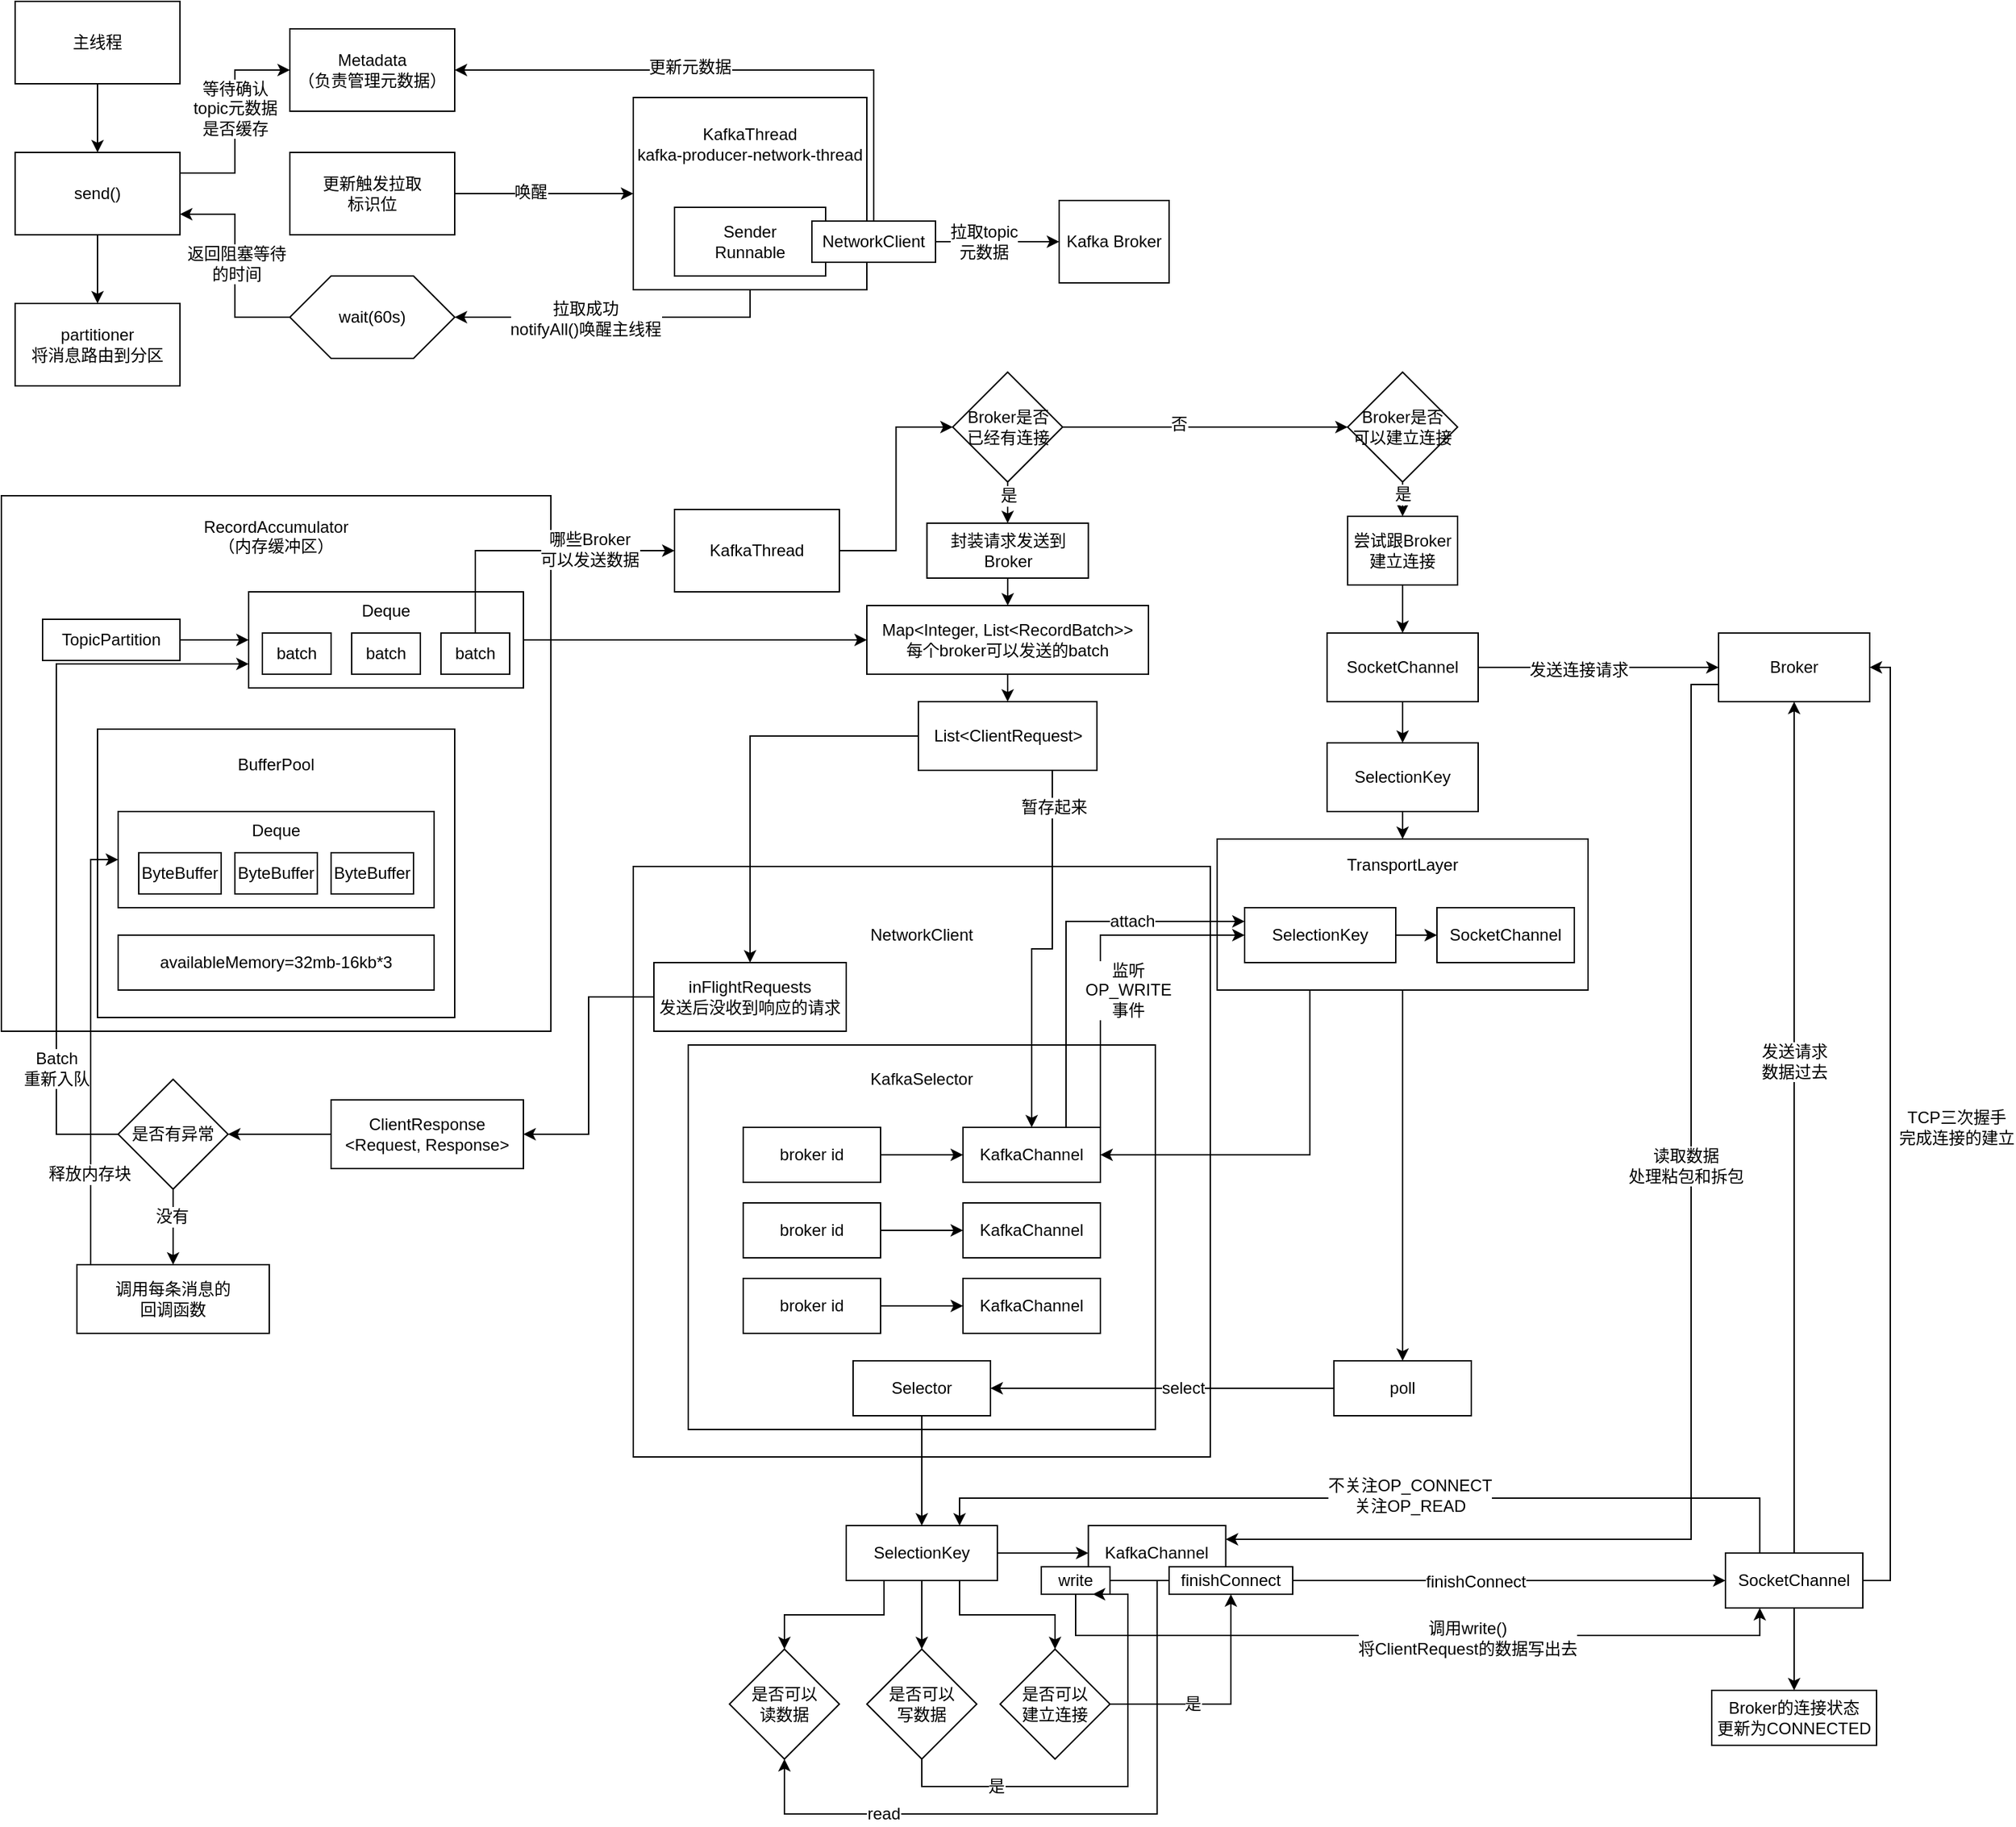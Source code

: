 <mxfile version="12.7.0" type="github">
  <diagram id="h-DrrQ5Byr-y1sNQf9Lj" name="第 1 页">
    <mxGraphModel dx="1221" dy="645" grid="1" gridSize="10" guides="1" tooltips="1" connect="1" arrows="1" fold="1" page="1" pageScale="1" pageWidth="827" pageHeight="1169" math="0" shadow="0">
      <root>
        <mxCell id="0"/>
        <mxCell id="1" parent="0"/>
        <mxCell id="YYpQxiLuEJbkuMb4xX9M-3" style="edgeStyle=orthogonalEdgeStyle;rounded=0;orthogonalLoop=1;jettySize=auto;html=1;entryX=0.5;entryY=0;entryDx=0;entryDy=0;" edge="1" parent="1" source="YYpQxiLuEJbkuMb4xX9M-1" target="YYpQxiLuEJbkuMb4xX9M-2">
          <mxGeometry relative="1" as="geometry"/>
        </mxCell>
        <mxCell id="YYpQxiLuEJbkuMb4xX9M-1" value="主线程" style="rounded=0;whiteSpace=wrap;html=1;" vertex="1" parent="1">
          <mxGeometry x="30" y="30" width="120" height="60" as="geometry"/>
        </mxCell>
        <mxCell id="YYpQxiLuEJbkuMb4xX9M-5" style="edgeStyle=orthogonalEdgeStyle;rounded=0;orthogonalLoop=1;jettySize=auto;html=1;" edge="1" parent="1" source="YYpQxiLuEJbkuMb4xX9M-2" target="YYpQxiLuEJbkuMb4xX9M-4">
          <mxGeometry relative="1" as="geometry"/>
        </mxCell>
        <mxCell id="YYpQxiLuEJbkuMb4xX9M-9" style="edgeStyle=orthogonalEdgeStyle;rounded=0;orthogonalLoop=1;jettySize=auto;html=1;exitX=1;exitY=0.25;exitDx=0;exitDy=0;entryX=0;entryY=0.5;entryDx=0;entryDy=0;" edge="1" parent="1" source="YYpQxiLuEJbkuMb4xX9M-2" target="YYpQxiLuEJbkuMb4xX9M-6">
          <mxGeometry relative="1" as="geometry"/>
        </mxCell>
        <mxCell id="YYpQxiLuEJbkuMb4xX9M-10" value="等待确认&lt;br&gt;topic元数据&lt;br&gt;是否缓存" style="text;html=1;align=center;verticalAlign=middle;resizable=0;points=[];labelBackgroundColor=#ffffff;" vertex="1" connectable="0" parent="YYpQxiLuEJbkuMb4xX9M-9">
          <mxGeometry x="0.13" relative="1" as="geometry">
            <mxPoint as="offset"/>
          </mxGeometry>
        </mxCell>
        <mxCell id="YYpQxiLuEJbkuMb4xX9M-2" value="send()" style="rounded=0;whiteSpace=wrap;html=1;" vertex="1" parent="1">
          <mxGeometry x="30" y="140" width="120" height="60" as="geometry"/>
        </mxCell>
        <mxCell id="YYpQxiLuEJbkuMb4xX9M-4" value="partitioner&lt;br&gt;将消息路由到分区" style="rounded=0;whiteSpace=wrap;html=1;" vertex="1" parent="1">
          <mxGeometry x="30" y="250" width="120" height="60" as="geometry"/>
        </mxCell>
        <mxCell id="YYpQxiLuEJbkuMb4xX9M-6" value="Metadata&lt;br&gt;（负责管理元数据）" style="rounded=0;whiteSpace=wrap;html=1;" vertex="1" parent="1">
          <mxGeometry x="230" y="50" width="120" height="60" as="geometry"/>
        </mxCell>
        <mxCell id="YYpQxiLuEJbkuMb4xX9M-21" style="edgeStyle=orthogonalEdgeStyle;rounded=0;orthogonalLoop=1;jettySize=auto;html=1;entryX=0;entryY=0.5;entryDx=0;entryDy=0;" edge="1" parent="1" source="YYpQxiLuEJbkuMb4xX9M-7" target="YYpQxiLuEJbkuMb4xX9M-13">
          <mxGeometry relative="1" as="geometry"/>
        </mxCell>
        <mxCell id="YYpQxiLuEJbkuMb4xX9M-22" value="唤醒" style="text;html=1;align=center;verticalAlign=middle;resizable=0;points=[];labelBackgroundColor=#ffffff;" vertex="1" connectable="0" parent="YYpQxiLuEJbkuMb4xX9M-21">
          <mxGeometry x="-0.157" y="1" relative="1" as="geometry">
            <mxPoint as="offset"/>
          </mxGeometry>
        </mxCell>
        <mxCell id="YYpQxiLuEJbkuMb4xX9M-7" value="更新触发拉取&lt;br&gt;标识位" style="rounded=0;whiteSpace=wrap;html=1;" vertex="1" parent="1">
          <mxGeometry x="230" y="140" width="120" height="60" as="geometry"/>
        </mxCell>
        <mxCell id="YYpQxiLuEJbkuMb4xX9M-11" style="edgeStyle=orthogonalEdgeStyle;rounded=0;orthogonalLoop=1;jettySize=auto;html=1;entryX=1;entryY=0.75;entryDx=0;entryDy=0;" edge="1" parent="1" source="YYpQxiLuEJbkuMb4xX9M-8" target="YYpQxiLuEJbkuMb4xX9M-2">
          <mxGeometry relative="1" as="geometry"/>
        </mxCell>
        <mxCell id="YYpQxiLuEJbkuMb4xX9M-12" value="返回阻塞等待&lt;br&gt;的时间" style="text;html=1;align=center;verticalAlign=middle;resizable=0;points=[];labelBackgroundColor=#ffffff;" vertex="1" connectable="0" parent="YYpQxiLuEJbkuMb4xX9M-11">
          <mxGeometry x="0.143" y="-1" relative="1" as="geometry">
            <mxPoint y="9" as="offset"/>
          </mxGeometry>
        </mxCell>
        <mxCell id="YYpQxiLuEJbkuMb4xX9M-8" value="wait(60s)" style="shape=hexagon;perimeter=hexagonPerimeter2;whiteSpace=wrap;html=1;" vertex="1" parent="1">
          <mxGeometry x="230" y="230" width="120" height="60" as="geometry"/>
        </mxCell>
        <mxCell id="YYpQxiLuEJbkuMb4xX9M-23" style="edgeStyle=orthogonalEdgeStyle;rounded=0;orthogonalLoop=1;jettySize=auto;html=1;entryX=1;entryY=0.5;entryDx=0;entryDy=0;" edge="1" parent="1" source="YYpQxiLuEJbkuMb4xX9M-13" target="YYpQxiLuEJbkuMb4xX9M-8">
          <mxGeometry relative="1" as="geometry">
            <Array as="points">
              <mxPoint x="565" y="260"/>
            </Array>
          </mxGeometry>
        </mxCell>
        <mxCell id="YYpQxiLuEJbkuMb4xX9M-24" value="拉取成功&lt;br&gt;notifyAll()唤醒主线程" style="text;html=1;align=center;verticalAlign=middle;resizable=0;points=[];labelBackgroundColor=#ffffff;" vertex="1" connectable="0" parent="YYpQxiLuEJbkuMb4xX9M-23">
          <mxGeometry x="0.193" y="1" relative="1" as="geometry">
            <mxPoint as="offset"/>
          </mxGeometry>
        </mxCell>
        <mxCell id="YYpQxiLuEJbkuMb4xX9M-13" value="KafkaThread&lt;br&gt;kafka-producer-network-thread&lt;br&gt;&lt;br&gt;&lt;br&gt;&lt;br&gt;&lt;br&gt;&lt;br&gt;" style="rounded=0;whiteSpace=wrap;html=1;" vertex="1" parent="1">
          <mxGeometry x="480" y="100" width="170" height="140" as="geometry"/>
        </mxCell>
        <mxCell id="YYpQxiLuEJbkuMb4xX9M-14" value="Sender&lt;br&gt;Runnable" style="rounded=0;whiteSpace=wrap;html=1;" vertex="1" parent="1">
          <mxGeometry x="510" y="180" width="110" height="50" as="geometry"/>
        </mxCell>
        <mxCell id="YYpQxiLuEJbkuMb4xX9M-17" style="edgeStyle=orthogonalEdgeStyle;rounded=0;orthogonalLoop=1;jettySize=auto;html=1;entryX=0;entryY=0.5;entryDx=0;entryDy=0;" edge="1" parent="1" source="YYpQxiLuEJbkuMb4xX9M-15" target="YYpQxiLuEJbkuMb4xX9M-16">
          <mxGeometry relative="1" as="geometry"/>
        </mxCell>
        <mxCell id="YYpQxiLuEJbkuMb4xX9M-18" value="拉取topic&lt;br&gt;元数据" style="text;html=1;align=center;verticalAlign=middle;resizable=0;points=[];labelBackgroundColor=#ffffff;" vertex="1" connectable="0" parent="YYpQxiLuEJbkuMb4xX9M-17">
          <mxGeometry x="-0.227" relative="1" as="geometry">
            <mxPoint as="offset"/>
          </mxGeometry>
        </mxCell>
        <mxCell id="YYpQxiLuEJbkuMb4xX9M-19" style="edgeStyle=orthogonalEdgeStyle;rounded=0;orthogonalLoop=1;jettySize=auto;html=1;entryX=1;entryY=0.5;entryDx=0;entryDy=0;" edge="1" parent="1" source="YYpQxiLuEJbkuMb4xX9M-15" target="YYpQxiLuEJbkuMb4xX9M-6">
          <mxGeometry relative="1" as="geometry">
            <Array as="points">
              <mxPoint x="655" y="80"/>
            </Array>
          </mxGeometry>
        </mxCell>
        <mxCell id="YYpQxiLuEJbkuMb4xX9M-20" value="更新元数据" style="text;html=1;align=center;verticalAlign=middle;resizable=0;points=[];labelBackgroundColor=#ffffff;" vertex="1" connectable="0" parent="YYpQxiLuEJbkuMb4xX9M-19">
          <mxGeometry x="0.179" y="-2" relative="1" as="geometry">
            <mxPoint as="offset"/>
          </mxGeometry>
        </mxCell>
        <mxCell id="YYpQxiLuEJbkuMb4xX9M-15" value="NetworkClient" style="rounded=0;whiteSpace=wrap;html=1;" vertex="1" parent="1">
          <mxGeometry x="610" y="190" width="90" height="30" as="geometry"/>
        </mxCell>
        <mxCell id="YYpQxiLuEJbkuMb4xX9M-16" value="Kafka Broker" style="rounded=0;whiteSpace=wrap;html=1;" vertex="1" parent="1">
          <mxGeometry x="790" y="175" width="80" height="60" as="geometry"/>
        </mxCell>
        <mxCell id="YYpQxiLuEJbkuMb4xX9M-25" value="RecordAccumulator&lt;br&gt;（内存缓冲区）&lt;br&gt;&lt;br&gt;&lt;br&gt;&lt;br&gt;&lt;br&gt;&lt;br&gt;&lt;br&gt;&lt;br&gt;&lt;br&gt;&lt;br&gt;&lt;br&gt;&lt;br&gt;&lt;br&gt;&lt;br&gt;&lt;br&gt;&lt;br&gt;&lt;br&gt;&lt;br&gt;&lt;br&gt;&lt;br&gt;&lt;br&gt;&lt;br&gt;&lt;br&gt;&lt;br&gt;" style="rounded=0;whiteSpace=wrap;html=1;" vertex="1" parent="1">
          <mxGeometry x="20" y="390" width="400" height="390" as="geometry"/>
        </mxCell>
        <mxCell id="YYpQxiLuEJbkuMb4xX9M-33" style="edgeStyle=orthogonalEdgeStyle;rounded=0;orthogonalLoop=1;jettySize=auto;html=1;entryX=0;entryY=0.5;entryDx=0;entryDy=0;" edge="1" parent="1" source="YYpQxiLuEJbkuMb4xX9M-26" target="YYpQxiLuEJbkuMb4xX9M-27">
          <mxGeometry relative="1" as="geometry"/>
        </mxCell>
        <mxCell id="YYpQxiLuEJbkuMb4xX9M-26" value="TopicPartition" style="rounded=0;whiteSpace=wrap;html=1;" vertex="1" parent="1">
          <mxGeometry x="50" y="480" width="100" height="30" as="geometry"/>
        </mxCell>
        <mxCell id="YYpQxiLuEJbkuMb4xX9M-46" style="edgeStyle=orthogonalEdgeStyle;rounded=0;orthogonalLoop=1;jettySize=auto;html=1;" edge="1" parent="1" source="YYpQxiLuEJbkuMb4xX9M-27" target="YYpQxiLuEJbkuMb4xX9M-45">
          <mxGeometry relative="1" as="geometry"/>
        </mxCell>
        <mxCell id="YYpQxiLuEJbkuMb4xX9M-27" value="Deque&lt;br&gt;&lt;br&gt;&lt;br&gt;&lt;br&gt;" style="rounded=0;whiteSpace=wrap;html=1;" vertex="1" parent="1">
          <mxGeometry x="200" y="460" width="200" height="70" as="geometry"/>
        </mxCell>
        <mxCell id="YYpQxiLuEJbkuMb4xX9M-43" style="edgeStyle=orthogonalEdgeStyle;rounded=0;orthogonalLoop=1;jettySize=auto;html=1;exitX=0.5;exitY=0;exitDx=0;exitDy=0;entryX=0;entryY=0.5;entryDx=0;entryDy=0;" edge="1" parent="1" source="YYpQxiLuEJbkuMb4xX9M-28" target="YYpQxiLuEJbkuMb4xX9M-42">
          <mxGeometry relative="1" as="geometry"/>
        </mxCell>
        <mxCell id="YYpQxiLuEJbkuMb4xX9M-44" value="哪些Broker&lt;br&gt;可以发送数据" style="text;html=1;align=center;verticalAlign=middle;resizable=0;points=[];labelBackgroundColor=#ffffff;" vertex="1" connectable="0" parent="YYpQxiLuEJbkuMb4xX9M-43">
          <mxGeometry x="0.393" y="1" relative="1" as="geometry">
            <mxPoint as="offset"/>
          </mxGeometry>
        </mxCell>
        <mxCell id="YYpQxiLuEJbkuMb4xX9M-28" value="batch" style="rounded=0;whiteSpace=wrap;html=1;" vertex="1" parent="1">
          <mxGeometry x="340" y="490" width="50" height="30" as="geometry"/>
        </mxCell>
        <mxCell id="YYpQxiLuEJbkuMb4xX9M-29" value="batch" style="rounded=0;whiteSpace=wrap;html=1;" vertex="1" parent="1">
          <mxGeometry x="275" y="490" width="50" height="30" as="geometry"/>
        </mxCell>
        <mxCell id="YYpQxiLuEJbkuMb4xX9M-30" value="batch" style="rounded=0;whiteSpace=wrap;html=1;" vertex="1" parent="1">
          <mxGeometry x="210" y="490" width="50" height="30" as="geometry"/>
        </mxCell>
        <mxCell id="YYpQxiLuEJbkuMb4xX9M-34" value="BufferPool&lt;br&gt;&lt;br&gt;&lt;br&gt;&lt;br&gt;&lt;br&gt;&lt;br&gt;&lt;br&gt;&lt;br&gt;&lt;br&gt;&lt;br&gt;&lt;br&gt;&lt;br&gt;" style="rounded=0;whiteSpace=wrap;html=1;" vertex="1" parent="1">
          <mxGeometry x="90" y="560" width="260" height="210" as="geometry"/>
        </mxCell>
        <mxCell id="YYpQxiLuEJbkuMb4xX9M-35" value="Deque&lt;br&gt;&lt;br&gt;&lt;br&gt;&lt;br&gt;" style="rounded=0;whiteSpace=wrap;html=1;" vertex="1" parent="1">
          <mxGeometry x="105" y="620" width="230" height="70" as="geometry"/>
        </mxCell>
        <mxCell id="YYpQxiLuEJbkuMb4xX9M-38" value="ByteBuffer" style="rounded=0;whiteSpace=wrap;html=1;" vertex="1" parent="1">
          <mxGeometry x="120" y="650" width="60" height="30" as="geometry"/>
        </mxCell>
        <mxCell id="YYpQxiLuEJbkuMb4xX9M-39" value="ByteBuffer" style="rounded=0;whiteSpace=wrap;html=1;" vertex="1" parent="1">
          <mxGeometry x="190" y="650" width="60" height="30" as="geometry"/>
        </mxCell>
        <mxCell id="YYpQxiLuEJbkuMb4xX9M-40" value="ByteBuffer" style="rounded=0;whiteSpace=wrap;html=1;" vertex="1" parent="1">
          <mxGeometry x="260" y="650" width="60" height="30" as="geometry"/>
        </mxCell>
        <mxCell id="YYpQxiLuEJbkuMb4xX9M-41" value="availableMemory=32mb-16kb*3" style="rounded=0;whiteSpace=wrap;html=1;" vertex="1" parent="1">
          <mxGeometry x="105" y="710" width="230" height="40" as="geometry"/>
        </mxCell>
        <mxCell id="YYpQxiLuEJbkuMb4xX9M-51" style="edgeStyle=orthogonalEdgeStyle;rounded=0;orthogonalLoop=1;jettySize=auto;html=1;entryX=0;entryY=0.5;entryDx=0;entryDy=0;" edge="1" parent="1" source="YYpQxiLuEJbkuMb4xX9M-42" target="YYpQxiLuEJbkuMb4xX9M-47">
          <mxGeometry relative="1" as="geometry"/>
        </mxCell>
        <mxCell id="YYpQxiLuEJbkuMb4xX9M-42" value="KafkaThread" style="rounded=0;whiteSpace=wrap;html=1;" vertex="1" parent="1">
          <mxGeometry x="510" y="400" width="120" height="60" as="geometry"/>
        </mxCell>
        <mxCell id="YYpQxiLuEJbkuMb4xX9M-60" style="edgeStyle=orthogonalEdgeStyle;rounded=0;orthogonalLoop=1;jettySize=auto;html=1;exitX=0.5;exitY=1;exitDx=0;exitDy=0;entryX=0.5;entryY=0;entryDx=0;entryDy=0;" edge="1" parent="1" source="YYpQxiLuEJbkuMb4xX9M-45" target="YYpQxiLuEJbkuMb4xX9M-59">
          <mxGeometry relative="1" as="geometry"/>
        </mxCell>
        <mxCell id="YYpQxiLuEJbkuMb4xX9M-45" value="Map&amp;lt;Integer, List&amp;lt;RecordBatch&amp;gt;&amp;gt;&lt;br&gt;每个broker可以发送的batch" style="rounded=0;whiteSpace=wrap;html=1;" vertex="1" parent="1">
          <mxGeometry x="650" y="470" width="205" height="50" as="geometry"/>
        </mxCell>
        <mxCell id="YYpQxiLuEJbkuMb4xX9M-49" style="edgeStyle=orthogonalEdgeStyle;rounded=0;orthogonalLoop=1;jettySize=auto;html=1;entryX=0.5;entryY=0;entryDx=0;entryDy=0;" edge="1" parent="1" source="YYpQxiLuEJbkuMb4xX9M-47" target="YYpQxiLuEJbkuMb4xX9M-48">
          <mxGeometry relative="1" as="geometry"/>
        </mxCell>
        <mxCell id="YYpQxiLuEJbkuMb4xX9M-55" value="是" style="text;html=1;align=center;verticalAlign=middle;resizable=0;points=[];labelBackgroundColor=#ffffff;" vertex="1" connectable="0" parent="YYpQxiLuEJbkuMb4xX9M-49">
          <mxGeometry x="0.2" y="3" relative="1" as="geometry">
            <mxPoint x="-3" as="offset"/>
          </mxGeometry>
        </mxCell>
        <mxCell id="YYpQxiLuEJbkuMb4xX9M-53" style="edgeStyle=orthogonalEdgeStyle;rounded=0;orthogonalLoop=1;jettySize=auto;html=1;entryX=0;entryY=0.5;entryDx=0;entryDy=0;" edge="1" parent="1" source="YYpQxiLuEJbkuMb4xX9M-47" target="YYpQxiLuEJbkuMb4xX9M-52">
          <mxGeometry relative="1" as="geometry"/>
        </mxCell>
        <mxCell id="YYpQxiLuEJbkuMb4xX9M-54" value="否" style="text;html=1;align=center;verticalAlign=middle;resizable=0;points=[];labelBackgroundColor=#ffffff;" vertex="1" connectable="0" parent="YYpQxiLuEJbkuMb4xX9M-53">
          <mxGeometry x="-0.185" y="2" relative="1" as="geometry">
            <mxPoint as="offset"/>
          </mxGeometry>
        </mxCell>
        <mxCell id="YYpQxiLuEJbkuMb4xX9M-47" value="Broker是否&lt;br&gt;已经有连接" style="rhombus;whiteSpace=wrap;html=1;" vertex="1" parent="1">
          <mxGeometry x="712.5" y="300" width="80" height="80" as="geometry"/>
        </mxCell>
        <mxCell id="YYpQxiLuEJbkuMb4xX9M-50" style="edgeStyle=orthogonalEdgeStyle;rounded=0;orthogonalLoop=1;jettySize=auto;html=1;entryX=0.5;entryY=0;entryDx=0;entryDy=0;" edge="1" parent="1" source="YYpQxiLuEJbkuMb4xX9M-48" target="YYpQxiLuEJbkuMb4xX9M-45">
          <mxGeometry relative="1" as="geometry"/>
        </mxCell>
        <mxCell id="YYpQxiLuEJbkuMb4xX9M-48" value="封装请求发送到Broker" style="rounded=0;whiteSpace=wrap;html=1;" vertex="1" parent="1">
          <mxGeometry x="693.75" y="410" width="117.5" height="40" as="geometry"/>
        </mxCell>
        <mxCell id="YYpQxiLuEJbkuMb4xX9M-57" style="edgeStyle=orthogonalEdgeStyle;rounded=0;orthogonalLoop=1;jettySize=auto;html=1;exitX=0.5;exitY=1;exitDx=0;exitDy=0;entryX=0.5;entryY=0;entryDx=0;entryDy=0;" edge="1" parent="1" source="YYpQxiLuEJbkuMb4xX9M-52" target="YYpQxiLuEJbkuMb4xX9M-56">
          <mxGeometry relative="1" as="geometry"/>
        </mxCell>
        <mxCell id="YYpQxiLuEJbkuMb4xX9M-58" value="是" style="text;html=1;align=center;verticalAlign=middle;resizable=0;points=[];labelBackgroundColor=#ffffff;" vertex="1" connectable="0" parent="YYpQxiLuEJbkuMb4xX9M-57">
          <mxGeometry x="-0.302" relative="1" as="geometry">
            <mxPoint as="offset"/>
          </mxGeometry>
        </mxCell>
        <mxCell id="YYpQxiLuEJbkuMb4xX9M-52" value="Broker是否&lt;br&gt;可以建立连接" style="rhombus;whiteSpace=wrap;html=1;" vertex="1" parent="1">
          <mxGeometry x="1000" y="300" width="80" height="80" as="geometry"/>
        </mxCell>
        <mxCell id="YYpQxiLuEJbkuMb4xX9M-94" style="edgeStyle=orthogonalEdgeStyle;rounded=0;orthogonalLoop=1;jettySize=auto;html=1;" edge="1" parent="1" source="YYpQxiLuEJbkuMb4xX9M-56" target="YYpQxiLuEJbkuMb4xX9M-88">
          <mxGeometry relative="1" as="geometry"/>
        </mxCell>
        <mxCell id="YYpQxiLuEJbkuMb4xX9M-56" value="尝试跟Broker建立连接" style="rounded=0;whiteSpace=wrap;html=1;" vertex="1" parent="1">
          <mxGeometry x="1000" y="405" width="80" height="50" as="geometry"/>
        </mxCell>
        <mxCell id="YYpQxiLuEJbkuMb4xX9M-59" value="List&amp;lt;ClientRequest&amp;gt;" style="rounded=0;whiteSpace=wrap;html=1;" vertex="1" parent="1">
          <mxGeometry x="687.5" y="540" width="130" height="50" as="geometry"/>
        </mxCell>
        <mxCell id="YYpQxiLuEJbkuMb4xX9M-61" value="NetworkClient&lt;br&gt;&lt;br&gt;&lt;br&gt;&lt;br&gt;&lt;br&gt;&lt;br&gt;&lt;br&gt;&lt;br&gt;&lt;br&gt;&lt;br&gt;&lt;br&gt;&lt;br&gt;&lt;br&gt;&lt;br&gt;&lt;br&gt;&lt;br&gt;&lt;br&gt;&lt;br&gt;&lt;br&gt;&lt;br&gt;&lt;br&gt;&lt;br&gt;&lt;br&gt;&lt;br&gt;" style="rounded=0;whiteSpace=wrap;html=1;" vertex="1" parent="1">
          <mxGeometry x="480" y="660" width="420" height="430" as="geometry"/>
        </mxCell>
        <mxCell id="YYpQxiLuEJbkuMb4xX9M-84" style="edgeStyle=orthogonalEdgeStyle;rounded=0;orthogonalLoop=1;jettySize=auto;html=1;entryX=1;entryY=0.5;entryDx=0;entryDy=0;" edge="1" parent="1" source="YYpQxiLuEJbkuMb4xX9M-62" target="YYpQxiLuEJbkuMb4xX9M-63">
          <mxGeometry relative="1" as="geometry"/>
        </mxCell>
        <mxCell id="YYpQxiLuEJbkuMb4xX9M-62" value="inFlightRequests&lt;br&gt;发送后没收到响应的请求" style="rounded=0;whiteSpace=wrap;html=1;" vertex="1" parent="1">
          <mxGeometry x="495" y="730" width="140" height="50" as="geometry"/>
        </mxCell>
        <mxCell id="YYpQxiLuEJbkuMb4xX9M-65" style="edgeStyle=orthogonalEdgeStyle;rounded=0;orthogonalLoop=1;jettySize=auto;html=1;entryX=1;entryY=0.5;entryDx=0;entryDy=0;" edge="1" parent="1" source="YYpQxiLuEJbkuMb4xX9M-63" target="YYpQxiLuEJbkuMb4xX9M-64">
          <mxGeometry relative="1" as="geometry"/>
        </mxCell>
        <mxCell id="YYpQxiLuEJbkuMb4xX9M-63" value="ClientResponse&lt;br&gt;&amp;lt;Request, Response&amp;gt;" style="rounded=0;whiteSpace=wrap;html=1;" vertex="1" parent="1">
          <mxGeometry x="260" y="830" width="140" height="50" as="geometry"/>
        </mxCell>
        <mxCell id="YYpQxiLuEJbkuMb4xX9M-67" style="edgeStyle=orthogonalEdgeStyle;rounded=0;orthogonalLoop=1;jettySize=auto;html=1;entryX=0.5;entryY=0;entryDx=0;entryDy=0;" edge="1" parent="1" source="YYpQxiLuEJbkuMb4xX9M-64" target="YYpQxiLuEJbkuMb4xX9M-66">
          <mxGeometry relative="1" as="geometry"/>
        </mxCell>
        <mxCell id="YYpQxiLuEJbkuMb4xX9M-68" value="没有" style="text;html=1;align=center;verticalAlign=middle;resizable=0;points=[];labelBackgroundColor=#ffffff;" vertex="1" connectable="0" parent="YYpQxiLuEJbkuMb4xX9M-67">
          <mxGeometry x="-0.281" y="-1" relative="1" as="geometry">
            <mxPoint as="offset"/>
          </mxGeometry>
        </mxCell>
        <mxCell id="YYpQxiLuEJbkuMb4xX9M-71" style="edgeStyle=orthogonalEdgeStyle;rounded=0;orthogonalLoop=1;jettySize=auto;html=1;entryX=0;entryY=0.75;entryDx=0;entryDy=0;" edge="1" parent="1" source="YYpQxiLuEJbkuMb4xX9M-64" target="YYpQxiLuEJbkuMb4xX9M-27">
          <mxGeometry relative="1" as="geometry">
            <Array as="points">
              <mxPoint x="60" y="855"/>
              <mxPoint x="60" y="513"/>
            </Array>
          </mxGeometry>
        </mxCell>
        <mxCell id="YYpQxiLuEJbkuMb4xX9M-72" value="Batch&lt;br&gt;重新入队" style="text;html=1;align=center;verticalAlign=middle;resizable=0;points=[];labelBackgroundColor=#ffffff;" vertex="1" connectable="0" parent="YYpQxiLuEJbkuMb4xX9M-71">
          <mxGeometry x="-0.646" relative="1" as="geometry">
            <mxPoint as="offset"/>
          </mxGeometry>
        </mxCell>
        <mxCell id="YYpQxiLuEJbkuMb4xX9M-64" value="是否有异常" style="rhombus;whiteSpace=wrap;html=1;" vertex="1" parent="1">
          <mxGeometry x="105" y="815" width="80" height="80" as="geometry"/>
        </mxCell>
        <mxCell id="YYpQxiLuEJbkuMb4xX9M-69" style="edgeStyle=orthogonalEdgeStyle;rounded=0;orthogonalLoop=1;jettySize=auto;html=1;entryX=0;entryY=0.5;entryDx=0;entryDy=0;" edge="1" parent="1" source="YYpQxiLuEJbkuMb4xX9M-66" target="YYpQxiLuEJbkuMb4xX9M-35">
          <mxGeometry relative="1" as="geometry">
            <Array as="points">
              <mxPoint x="85" y="655"/>
            </Array>
          </mxGeometry>
        </mxCell>
        <mxCell id="YYpQxiLuEJbkuMb4xX9M-70" value="释放内存块" style="text;html=1;align=center;verticalAlign=middle;resizable=0;points=[];labelBackgroundColor=#ffffff;" vertex="1" connectable="0" parent="YYpQxiLuEJbkuMb4xX9M-69">
          <mxGeometry x="-0.58" y="1" relative="1" as="geometry">
            <mxPoint as="offset"/>
          </mxGeometry>
        </mxCell>
        <mxCell id="YYpQxiLuEJbkuMb4xX9M-66" value="调用每条消息的&lt;br&gt;回调函数" style="rounded=0;whiteSpace=wrap;html=1;" vertex="1" parent="1">
          <mxGeometry x="75" y="950" width="140" height="50" as="geometry"/>
        </mxCell>
        <mxCell id="YYpQxiLuEJbkuMb4xX9M-82" value="KafkaSelector&lt;br&gt;&lt;br&gt;&lt;br&gt;&lt;br&gt;&lt;br&gt;&lt;br&gt;&lt;br&gt;&lt;br&gt;&lt;br&gt;&lt;br&gt;&lt;br&gt;&lt;br&gt;&lt;br&gt;&lt;br&gt;&lt;br&gt;&lt;br&gt;&lt;br&gt;" style="rounded=0;whiteSpace=wrap;html=1;" vertex="1" parent="1">
          <mxGeometry x="520" y="790" width="340" height="280" as="geometry"/>
        </mxCell>
        <mxCell id="YYpQxiLuEJbkuMb4xX9M-75" style="edgeStyle=orthogonalEdgeStyle;rounded=0;orthogonalLoop=1;jettySize=auto;html=1;" edge="1" parent="1" source="YYpQxiLuEJbkuMb4xX9M-73" target="YYpQxiLuEJbkuMb4xX9M-74">
          <mxGeometry relative="1" as="geometry"/>
        </mxCell>
        <mxCell id="YYpQxiLuEJbkuMb4xX9M-76" style="edgeStyle=orthogonalEdgeStyle;rounded=0;orthogonalLoop=1;jettySize=auto;html=1;" edge="1" parent="1" source="YYpQxiLuEJbkuMb4xX9M-77" target="YYpQxiLuEJbkuMb4xX9M-78">
          <mxGeometry relative="1" as="geometry"/>
        </mxCell>
        <mxCell id="YYpQxiLuEJbkuMb4xX9M-78" value="KafkaChannel" style="rounded=0;whiteSpace=wrap;html=1;" vertex="1" parent="1">
          <mxGeometry x="720" y="905" width="100" height="40" as="geometry"/>
        </mxCell>
        <mxCell id="YYpQxiLuEJbkuMb4xX9M-79" style="edgeStyle=orthogonalEdgeStyle;rounded=0;orthogonalLoop=1;jettySize=auto;html=1;" edge="1" parent="1" source="YYpQxiLuEJbkuMb4xX9M-80" target="YYpQxiLuEJbkuMb4xX9M-81">
          <mxGeometry relative="1" as="geometry"/>
        </mxCell>
        <mxCell id="YYpQxiLuEJbkuMb4xX9M-73" value="broker id" style="rounded=0;whiteSpace=wrap;html=1;" vertex="1" parent="1">
          <mxGeometry x="560" y="850" width="100" height="40" as="geometry"/>
        </mxCell>
        <mxCell id="YYpQxiLuEJbkuMb4xX9M-74" value="KafkaChannel" style="rounded=0;whiteSpace=wrap;html=1;" vertex="1" parent="1">
          <mxGeometry x="720" y="850" width="100" height="40" as="geometry"/>
        </mxCell>
        <mxCell id="YYpQxiLuEJbkuMb4xX9M-77" value="broker id" style="rounded=0;whiteSpace=wrap;html=1;" vertex="1" parent="1">
          <mxGeometry x="560" y="905" width="100" height="40" as="geometry"/>
        </mxCell>
        <mxCell id="YYpQxiLuEJbkuMb4xX9M-80" value="broker id" style="rounded=0;whiteSpace=wrap;html=1;" vertex="1" parent="1">
          <mxGeometry x="560" y="960" width="100" height="40" as="geometry"/>
        </mxCell>
        <mxCell id="YYpQxiLuEJbkuMb4xX9M-81" value="KafkaChannel" style="rounded=0;whiteSpace=wrap;html=1;" vertex="1" parent="1">
          <mxGeometry x="720" y="960" width="100" height="40" as="geometry"/>
        </mxCell>
        <mxCell id="YYpQxiLuEJbkuMb4xX9M-107" style="edgeStyle=orthogonalEdgeStyle;rounded=0;orthogonalLoop=1;jettySize=auto;html=1;entryX=0.5;entryY=0;entryDx=0;entryDy=0;" edge="1" parent="1" source="YYpQxiLuEJbkuMb4xX9M-83" target="YYpQxiLuEJbkuMb4xX9M-106">
          <mxGeometry relative="1" as="geometry"/>
        </mxCell>
        <mxCell id="YYpQxiLuEJbkuMb4xX9M-83" value="Selector" style="rounded=0;whiteSpace=wrap;html=1;" vertex="1" parent="1">
          <mxGeometry x="640" y="1020" width="100" height="40" as="geometry"/>
        </mxCell>
        <mxCell id="YYpQxiLuEJbkuMb4xX9M-85" style="edgeStyle=orthogonalEdgeStyle;rounded=0;orthogonalLoop=1;jettySize=auto;html=1;entryX=0.5;entryY=0;entryDx=0;entryDy=0;" edge="1" parent="1" source="YYpQxiLuEJbkuMb4xX9M-59" target="YYpQxiLuEJbkuMb4xX9M-62">
          <mxGeometry relative="1" as="geometry"/>
        </mxCell>
        <mxCell id="YYpQxiLuEJbkuMb4xX9M-86" style="edgeStyle=orthogonalEdgeStyle;rounded=0;orthogonalLoop=1;jettySize=auto;html=1;exitX=0.75;exitY=1;exitDx=0;exitDy=0;" edge="1" parent="1" source="YYpQxiLuEJbkuMb4xX9M-59" target="YYpQxiLuEJbkuMb4xX9M-74">
          <mxGeometry relative="1" as="geometry"/>
        </mxCell>
        <mxCell id="YYpQxiLuEJbkuMb4xX9M-87" value="暂存起来" style="text;html=1;align=center;verticalAlign=middle;resizable=0;points=[];labelBackgroundColor=#ffffff;" vertex="1" connectable="0" parent="YYpQxiLuEJbkuMb4xX9M-86">
          <mxGeometry x="-0.802" y="1" relative="1" as="geometry">
            <mxPoint as="offset"/>
          </mxGeometry>
        </mxCell>
        <mxCell id="YYpQxiLuEJbkuMb4xX9M-95" style="edgeStyle=orthogonalEdgeStyle;rounded=0;orthogonalLoop=1;jettySize=auto;html=1;" edge="1" parent="1" source="YYpQxiLuEJbkuMb4xX9M-88" target="YYpQxiLuEJbkuMb4xX9M-89">
          <mxGeometry relative="1" as="geometry"/>
        </mxCell>
        <mxCell id="YYpQxiLuEJbkuMb4xX9M-137" style="edgeStyle=orthogonalEdgeStyle;rounded=0;orthogonalLoop=1;jettySize=auto;html=1;entryX=0;entryY=0.5;entryDx=0;entryDy=0;" edge="1" parent="1" source="YYpQxiLuEJbkuMb4xX9M-88" target="YYpQxiLuEJbkuMb4xX9M-136">
          <mxGeometry relative="1" as="geometry"/>
        </mxCell>
        <mxCell id="YYpQxiLuEJbkuMb4xX9M-138" value="发送连接请求" style="text;html=1;align=center;verticalAlign=middle;resizable=0;points=[];labelBackgroundColor=#ffffff;" vertex="1" connectable="0" parent="YYpQxiLuEJbkuMb4xX9M-137">
          <mxGeometry x="-0.177" y="-2" relative="1" as="geometry">
            <mxPoint x="1" as="offset"/>
          </mxGeometry>
        </mxCell>
        <mxCell id="YYpQxiLuEJbkuMb4xX9M-88" value="SocketChannel" style="rounded=0;whiteSpace=wrap;html=1;" vertex="1" parent="1">
          <mxGeometry x="985" y="490" width="110" height="50" as="geometry"/>
        </mxCell>
        <mxCell id="YYpQxiLuEJbkuMb4xX9M-96" style="edgeStyle=orthogonalEdgeStyle;rounded=0;orthogonalLoop=1;jettySize=auto;html=1;entryX=0.5;entryY=0;entryDx=0;entryDy=0;" edge="1" parent="1" source="YYpQxiLuEJbkuMb4xX9M-89" target="YYpQxiLuEJbkuMb4xX9M-90">
          <mxGeometry relative="1" as="geometry"/>
        </mxCell>
        <mxCell id="YYpQxiLuEJbkuMb4xX9M-89" value="SelectionKey" style="rounded=0;whiteSpace=wrap;html=1;" vertex="1" parent="1">
          <mxGeometry x="985" y="570" width="110" height="50" as="geometry"/>
        </mxCell>
        <mxCell id="YYpQxiLuEJbkuMb4xX9M-97" style="edgeStyle=orthogonalEdgeStyle;rounded=0;orthogonalLoop=1;jettySize=auto;html=1;exitX=0.25;exitY=1;exitDx=0;exitDy=0;entryX=1;entryY=0.5;entryDx=0;entryDy=0;" edge="1" parent="1" source="YYpQxiLuEJbkuMb4xX9M-90" target="YYpQxiLuEJbkuMb4xX9M-74">
          <mxGeometry relative="1" as="geometry"/>
        </mxCell>
        <mxCell id="YYpQxiLuEJbkuMb4xX9M-103" style="edgeStyle=orthogonalEdgeStyle;rounded=0;orthogonalLoop=1;jettySize=auto;html=1;entryX=0.5;entryY=0;entryDx=0;entryDy=0;" edge="1" parent="1" source="YYpQxiLuEJbkuMb4xX9M-90" target="YYpQxiLuEJbkuMb4xX9M-102">
          <mxGeometry relative="1" as="geometry"/>
        </mxCell>
        <mxCell id="YYpQxiLuEJbkuMb4xX9M-90" value="TransportLayer&lt;br&gt;&lt;br&gt;&lt;br&gt;&lt;br&gt;&lt;br&gt;&lt;br&gt;" style="rounded=0;whiteSpace=wrap;html=1;" vertex="1" parent="1">
          <mxGeometry x="905" y="640" width="270" height="110" as="geometry"/>
        </mxCell>
        <mxCell id="YYpQxiLuEJbkuMb4xX9M-93" style="edgeStyle=orthogonalEdgeStyle;rounded=0;orthogonalLoop=1;jettySize=auto;html=1;entryX=0;entryY=0.5;entryDx=0;entryDy=0;" edge="1" parent="1" source="YYpQxiLuEJbkuMb4xX9M-91" target="YYpQxiLuEJbkuMb4xX9M-92">
          <mxGeometry relative="1" as="geometry"/>
        </mxCell>
        <mxCell id="YYpQxiLuEJbkuMb4xX9M-91" value="SelectionKey" style="rounded=0;whiteSpace=wrap;html=1;" vertex="1" parent="1">
          <mxGeometry x="925" y="690" width="110" height="40" as="geometry"/>
        </mxCell>
        <mxCell id="YYpQxiLuEJbkuMb4xX9M-92" value="SocketChannel" style="rounded=0;whiteSpace=wrap;html=1;" vertex="1" parent="1">
          <mxGeometry x="1065" y="690" width="100" height="40" as="geometry"/>
        </mxCell>
        <mxCell id="YYpQxiLuEJbkuMb4xX9M-98" style="edgeStyle=orthogonalEdgeStyle;rounded=0;orthogonalLoop=1;jettySize=auto;html=1;exitX=0.75;exitY=0;exitDx=0;exitDy=0;entryX=0;entryY=0.25;entryDx=0;entryDy=0;" edge="1" parent="1" source="YYpQxiLuEJbkuMb4xX9M-74" target="YYpQxiLuEJbkuMb4xX9M-91">
          <mxGeometry relative="1" as="geometry"/>
        </mxCell>
        <mxCell id="YYpQxiLuEJbkuMb4xX9M-99" value="attach" style="text;html=1;align=center;verticalAlign=middle;resizable=0;points=[];labelBackgroundColor=#ffffff;" vertex="1" connectable="0" parent="YYpQxiLuEJbkuMb4xX9M-98">
          <mxGeometry x="0.071" y="-48" relative="1" as="geometry">
            <mxPoint x="48" y="-48" as="offset"/>
          </mxGeometry>
        </mxCell>
        <mxCell id="YYpQxiLuEJbkuMb4xX9M-100" style="edgeStyle=orthogonalEdgeStyle;rounded=0;orthogonalLoop=1;jettySize=auto;html=1;exitX=1;exitY=0;exitDx=0;exitDy=0;entryX=0;entryY=0.5;entryDx=0;entryDy=0;" edge="1" parent="1" source="YYpQxiLuEJbkuMb4xX9M-74" target="YYpQxiLuEJbkuMb4xX9M-91">
          <mxGeometry relative="1" as="geometry"/>
        </mxCell>
        <mxCell id="YYpQxiLuEJbkuMb4xX9M-101" value="监听&lt;br&gt;OP_WRITE&lt;br&gt;事件" style="text;html=1;align=center;verticalAlign=middle;resizable=0;points=[];labelBackgroundColor=#ffffff;" vertex="1" connectable="0" parent="YYpQxiLuEJbkuMb4xX9M-100">
          <mxGeometry x="-0.192" relative="1" as="geometry">
            <mxPoint x="20" y="-1.43" as="offset"/>
          </mxGeometry>
        </mxCell>
        <mxCell id="YYpQxiLuEJbkuMb4xX9M-104" style="edgeStyle=orthogonalEdgeStyle;rounded=0;orthogonalLoop=1;jettySize=auto;html=1;entryX=1;entryY=0.5;entryDx=0;entryDy=0;" edge="1" parent="1" source="YYpQxiLuEJbkuMb4xX9M-102" target="YYpQxiLuEJbkuMb4xX9M-83">
          <mxGeometry relative="1" as="geometry"/>
        </mxCell>
        <mxCell id="YYpQxiLuEJbkuMb4xX9M-105" value="select" style="text;html=1;align=center;verticalAlign=middle;resizable=0;points=[];labelBackgroundColor=#ffffff;" vertex="1" connectable="0" parent="YYpQxiLuEJbkuMb4xX9M-104">
          <mxGeometry x="-0.119" relative="1" as="geometry">
            <mxPoint as="offset"/>
          </mxGeometry>
        </mxCell>
        <mxCell id="YYpQxiLuEJbkuMb4xX9M-102" value="poll" style="rounded=0;whiteSpace=wrap;html=1;" vertex="1" parent="1">
          <mxGeometry x="990" y="1020" width="100" height="40" as="geometry"/>
        </mxCell>
        <mxCell id="YYpQxiLuEJbkuMb4xX9M-109" style="edgeStyle=orthogonalEdgeStyle;rounded=0;orthogonalLoop=1;jettySize=auto;html=1;entryX=0;entryY=0.5;entryDx=0;entryDy=0;" edge="1" parent="1" source="YYpQxiLuEJbkuMb4xX9M-106" target="YYpQxiLuEJbkuMb4xX9M-108">
          <mxGeometry relative="1" as="geometry"/>
        </mxCell>
        <mxCell id="YYpQxiLuEJbkuMb4xX9M-123" style="edgeStyle=orthogonalEdgeStyle;rounded=0;orthogonalLoop=1;jettySize=auto;html=1;entryX=0.5;entryY=0;entryDx=0;entryDy=0;" edge="1" parent="1" source="YYpQxiLuEJbkuMb4xX9M-106" target="YYpQxiLuEJbkuMb4xX9M-121">
          <mxGeometry relative="1" as="geometry"/>
        </mxCell>
        <mxCell id="YYpQxiLuEJbkuMb4xX9M-124" style="edgeStyle=orthogonalEdgeStyle;rounded=0;orthogonalLoop=1;jettySize=auto;html=1;exitX=0.25;exitY=1;exitDx=0;exitDy=0;entryX=0.5;entryY=0;entryDx=0;entryDy=0;" edge="1" parent="1" source="YYpQxiLuEJbkuMb4xX9M-106" target="YYpQxiLuEJbkuMb4xX9M-120">
          <mxGeometry relative="1" as="geometry"/>
        </mxCell>
        <mxCell id="YYpQxiLuEJbkuMb4xX9M-125" style="edgeStyle=orthogonalEdgeStyle;rounded=0;orthogonalLoop=1;jettySize=auto;html=1;exitX=0.75;exitY=1;exitDx=0;exitDy=0;entryX=0.5;entryY=0;entryDx=0;entryDy=0;" edge="1" parent="1" source="YYpQxiLuEJbkuMb4xX9M-106" target="YYpQxiLuEJbkuMb4xX9M-122">
          <mxGeometry relative="1" as="geometry"/>
        </mxCell>
        <mxCell id="YYpQxiLuEJbkuMb4xX9M-106" value="SelectionKey" style="rounded=0;whiteSpace=wrap;html=1;" vertex="1" parent="1">
          <mxGeometry x="635" y="1140" width="110" height="40" as="geometry"/>
        </mxCell>
        <mxCell id="YYpQxiLuEJbkuMb4xX9M-130" style="edgeStyle=orthogonalEdgeStyle;rounded=0;orthogonalLoop=1;jettySize=auto;html=1;entryX=0.5;entryY=1;entryDx=0;entryDy=0;" edge="1" parent="1" source="YYpQxiLuEJbkuMb4xX9M-108" target="YYpQxiLuEJbkuMb4xX9M-120">
          <mxGeometry relative="1" as="geometry">
            <Array as="points">
              <mxPoint x="861" y="1350"/>
              <mxPoint x="590" y="1350"/>
            </Array>
          </mxGeometry>
        </mxCell>
        <mxCell id="YYpQxiLuEJbkuMb4xX9M-131" value="read" style="text;html=1;align=center;verticalAlign=middle;resizable=0;points=[];labelBackgroundColor=#ffffff;" vertex="1" connectable="0" parent="YYpQxiLuEJbkuMb4xX9M-130">
          <mxGeometry x="0.537" relative="1" as="geometry">
            <mxPoint as="offset"/>
          </mxGeometry>
        </mxCell>
        <mxCell id="YYpQxiLuEJbkuMb4xX9M-108" value="KafkaChannel" style="rounded=0;whiteSpace=wrap;html=1;" vertex="1" parent="1">
          <mxGeometry x="811.25" y="1140" width="100" height="40" as="geometry"/>
        </mxCell>
        <mxCell id="YYpQxiLuEJbkuMb4xX9M-111" style="edgeStyle=orthogonalEdgeStyle;rounded=0;orthogonalLoop=1;jettySize=auto;html=1;entryX=0.75;entryY=0;entryDx=0;entryDy=0;" edge="1" parent="1" source="YYpQxiLuEJbkuMb4xX9M-110" target="YYpQxiLuEJbkuMb4xX9M-106">
          <mxGeometry relative="1" as="geometry">
            <Array as="points">
              <mxPoint x="1300" y="1120"/>
              <mxPoint x="717" y="1120"/>
            </Array>
          </mxGeometry>
        </mxCell>
        <mxCell id="YYpQxiLuEJbkuMb4xX9M-112" value="不关注OP_CONNECT&lt;br&gt;关注OP_READ" style="text;html=1;align=center;verticalAlign=middle;resizable=0;points=[];labelBackgroundColor=#ffffff;" vertex="1" connectable="0" parent="YYpQxiLuEJbkuMb4xX9M-111">
          <mxGeometry x="-0.081" y="-2" relative="1" as="geometry">
            <mxPoint as="offset"/>
          </mxGeometry>
        </mxCell>
        <mxCell id="YYpQxiLuEJbkuMb4xX9M-139" style="edgeStyle=orthogonalEdgeStyle;rounded=0;orthogonalLoop=1;jettySize=auto;html=1;entryX=0.5;entryY=0;entryDx=0;entryDy=0;" edge="1" parent="1" source="YYpQxiLuEJbkuMb4xX9M-110" target="YYpQxiLuEJbkuMb4xX9M-134">
          <mxGeometry relative="1" as="geometry"/>
        </mxCell>
        <mxCell id="YYpQxiLuEJbkuMb4xX9M-140" style="edgeStyle=orthogonalEdgeStyle;rounded=0;orthogonalLoop=1;jettySize=auto;html=1;exitX=0.5;exitY=0;exitDx=0;exitDy=0;entryX=0.5;entryY=1;entryDx=0;entryDy=0;" edge="1" parent="1" source="YYpQxiLuEJbkuMb4xX9M-110" target="YYpQxiLuEJbkuMb4xX9M-136">
          <mxGeometry relative="1" as="geometry"/>
        </mxCell>
        <mxCell id="YYpQxiLuEJbkuMb4xX9M-141" value="发送请求&lt;br&gt;数据过去" style="text;html=1;align=center;verticalAlign=middle;resizable=0;points=[];labelBackgroundColor=#ffffff;" vertex="1" connectable="0" parent="YYpQxiLuEJbkuMb4xX9M-140">
          <mxGeometry x="0.157" relative="1" as="geometry">
            <mxPoint as="offset"/>
          </mxGeometry>
        </mxCell>
        <mxCell id="YYpQxiLuEJbkuMb4xX9M-142" style="edgeStyle=orthogonalEdgeStyle;rounded=0;orthogonalLoop=1;jettySize=auto;html=1;exitX=1;exitY=0.5;exitDx=0;exitDy=0;entryX=1;entryY=0.5;entryDx=0;entryDy=0;" edge="1" parent="1" source="YYpQxiLuEJbkuMb4xX9M-110" target="YYpQxiLuEJbkuMb4xX9M-136">
          <mxGeometry relative="1" as="geometry"/>
        </mxCell>
        <mxCell id="YYpQxiLuEJbkuMb4xX9M-143" value="TCP三次握手&lt;br&gt;完成连接的建立" style="text;html=1;align=center;verticalAlign=middle;resizable=0;points=[];labelBackgroundColor=#ffffff;" vertex="1" connectable="0" parent="YYpQxiLuEJbkuMb4xX9M-142">
          <mxGeometry x="0.001" y="-25" relative="1" as="geometry">
            <mxPoint x="23.12" y="-0.06" as="offset"/>
          </mxGeometry>
        </mxCell>
        <mxCell id="YYpQxiLuEJbkuMb4xX9M-110" value="SocketChannel" style="rounded=0;whiteSpace=wrap;html=1;" vertex="1" parent="1">
          <mxGeometry x="1275" y="1160" width="100" height="40" as="geometry"/>
        </mxCell>
        <mxCell id="YYpQxiLuEJbkuMb4xX9M-132" style="edgeStyle=orthogonalEdgeStyle;rounded=0;orthogonalLoop=1;jettySize=auto;html=1;" edge="1" parent="1" source="YYpQxiLuEJbkuMb4xX9M-113">
          <mxGeometry relative="1" as="geometry">
            <mxPoint x="1300" y="1200" as="targetPoint"/>
            <Array as="points">
              <mxPoint x="802" y="1220"/>
              <mxPoint x="1300" y="1220"/>
              <mxPoint x="1300" y="1200"/>
            </Array>
          </mxGeometry>
        </mxCell>
        <mxCell id="YYpQxiLuEJbkuMb4xX9M-133" value="调用write()&lt;br&gt;将ClientRequest的数据写出去" style="text;html=1;align=center;verticalAlign=middle;resizable=0;points=[];labelBackgroundColor=#ffffff;" vertex="1" connectable="0" parent="YYpQxiLuEJbkuMb4xX9M-132">
          <mxGeometry x="-0.059" y="-2" relative="1" as="geometry">
            <mxPoint x="56.57" as="offset"/>
          </mxGeometry>
        </mxCell>
        <mxCell id="YYpQxiLuEJbkuMb4xX9M-113" value="write" style="rounded=0;whiteSpace=wrap;html=1;" vertex="1" parent="1">
          <mxGeometry x="777" y="1170" width="50" height="20" as="geometry"/>
        </mxCell>
        <mxCell id="YYpQxiLuEJbkuMb4xX9M-118" style="edgeStyle=orthogonalEdgeStyle;rounded=0;orthogonalLoop=1;jettySize=auto;html=1;entryX=0;entryY=0.5;entryDx=0;entryDy=0;" edge="1" parent="1" source="YYpQxiLuEJbkuMb4xX9M-114" target="YYpQxiLuEJbkuMb4xX9M-110">
          <mxGeometry relative="1" as="geometry"/>
        </mxCell>
        <mxCell id="YYpQxiLuEJbkuMb4xX9M-119" value="finishConnect" style="text;html=1;align=center;verticalAlign=middle;resizable=0;points=[];labelBackgroundColor=#ffffff;" vertex="1" connectable="0" parent="YYpQxiLuEJbkuMb4xX9M-118">
          <mxGeometry x="-0.159" y="-1" relative="1" as="geometry">
            <mxPoint as="offset"/>
          </mxGeometry>
        </mxCell>
        <mxCell id="YYpQxiLuEJbkuMb4xX9M-114" value="finishConnect" style="rounded=0;whiteSpace=wrap;html=1;" vertex="1" parent="1">
          <mxGeometry x="870" y="1170" width="90" height="20" as="geometry"/>
        </mxCell>
        <mxCell id="YYpQxiLuEJbkuMb4xX9M-120" value="是否可以&lt;br&gt;读数据" style="rhombus;whiteSpace=wrap;html=1;" vertex="1" parent="1">
          <mxGeometry x="550" y="1230" width="80" height="80" as="geometry"/>
        </mxCell>
        <mxCell id="YYpQxiLuEJbkuMb4xX9M-128" style="edgeStyle=orthogonalEdgeStyle;rounded=0;orthogonalLoop=1;jettySize=auto;html=1;exitX=0.5;exitY=1;exitDx=0;exitDy=0;entryX=0.75;entryY=1;entryDx=0;entryDy=0;" edge="1" parent="1" source="YYpQxiLuEJbkuMb4xX9M-121" target="YYpQxiLuEJbkuMb4xX9M-113">
          <mxGeometry relative="1" as="geometry">
            <Array as="points">
              <mxPoint x="690" y="1330"/>
              <mxPoint x="840" y="1330"/>
              <mxPoint x="840" y="1190"/>
            </Array>
          </mxGeometry>
        </mxCell>
        <mxCell id="YYpQxiLuEJbkuMb4xX9M-129" value="是" style="text;html=1;align=center;verticalAlign=middle;resizable=0;points=[];labelBackgroundColor=#ffffff;" vertex="1" connectable="0" parent="YYpQxiLuEJbkuMb4xX9M-128">
          <mxGeometry x="-0.558" relative="1" as="geometry">
            <mxPoint as="offset"/>
          </mxGeometry>
        </mxCell>
        <mxCell id="YYpQxiLuEJbkuMb4xX9M-121" value="是否可以&lt;br&gt;写数据" style="rhombus;whiteSpace=wrap;html=1;" vertex="1" parent="1">
          <mxGeometry x="650" y="1230" width="80" height="80" as="geometry"/>
        </mxCell>
        <mxCell id="YYpQxiLuEJbkuMb4xX9M-126" style="edgeStyle=orthogonalEdgeStyle;rounded=0;orthogonalLoop=1;jettySize=auto;html=1;entryX=0.5;entryY=1;entryDx=0;entryDy=0;" edge="1" parent="1" source="YYpQxiLuEJbkuMb4xX9M-122" target="YYpQxiLuEJbkuMb4xX9M-114">
          <mxGeometry relative="1" as="geometry"/>
        </mxCell>
        <mxCell id="YYpQxiLuEJbkuMb4xX9M-127" value="是" style="text;html=1;align=center;verticalAlign=middle;resizable=0;points=[];labelBackgroundColor=#ffffff;" vertex="1" connectable="0" parent="YYpQxiLuEJbkuMb4xX9M-126">
          <mxGeometry x="-0.286" relative="1" as="geometry">
            <mxPoint as="offset"/>
          </mxGeometry>
        </mxCell>
        <mxCell id="YYpQxiLuEJbkuMb4xX9M-122" value="是否可以&lt;br&gt;建立连接" style="rhombus;whiteSpace=wrap;html=1;" vertex="1" parent="1">
          <mxGeometry x="747" y="1230" width="80" height="80" as="geometry"/>
        </mxCell>
        <mxCell id="YYpQxiLuEJbkuMb4xX9M-134" value="Broker的连接状态&lt;br&gt;更新为CONNECTED" style="rounded=0;whiteSpace=wrap;html=1;" vertex="1" parent="1">
          <mxGeometry x="1265" y="1260" width="120" height="40" as="geometry"/>
        </mxCell>
        <mxCell id="YYpQxiLuEJbkuMb4xX9M-144" style="edgeStyle=orthogonalEdgeStyle;rounded=0;orthogonalLoop=1;jettySize=auto;html=1;exitX=0;exitY=0.75;exitDx=0;exitDy=0;entryX=1;entryY=0.25;entryDx=0;entryDy=0;" edge="1" parent="1" source="YYpQxiLuEJbkuMb4xX9M-136" target="YYpQxiLuEJbkuMb4xX9M-108">
          <mxGeometry relative="1" as="geometry">
            <Array as="points">
              <mxPoint x="1250" y="527"/>
              <mxPoint x="1250" y="1150"/>
            </Array>
          </mxGeometry>
        </mxCell>
        <mxCell id="YYpQxiLuEJbkuMb4xX9M-145" value="读取数据&lt;br&gt;处理粘包和拆包" style="text;html=1;align=center;verticalAlign=middle;resizable=0;points=[];labelBackgroundColor=#ffffff;" vertex="1" connectable="0" parent="YYpQxiLuEJbkuMb4xX9M-144">
          <mxGeometry x="-0.245" y="-4" relative="1" as="geometry">
            <mxPoint as="offset"/>
          </mxGeometry>
        </mxCell>
        <mxCell id="YYpQxiLuEJbkuMb4xX9M-136" value="Broker" style="rounded=0;whiteSpace=wrap;html=1;" vertex="1" parent="1">
          <mxGeometry x="1270" y="490" width="110" height="50" as="geometry"/>
        </mxCell>
      </root>
    </mxGraphModel>
  </diagram>
</mxfile>
